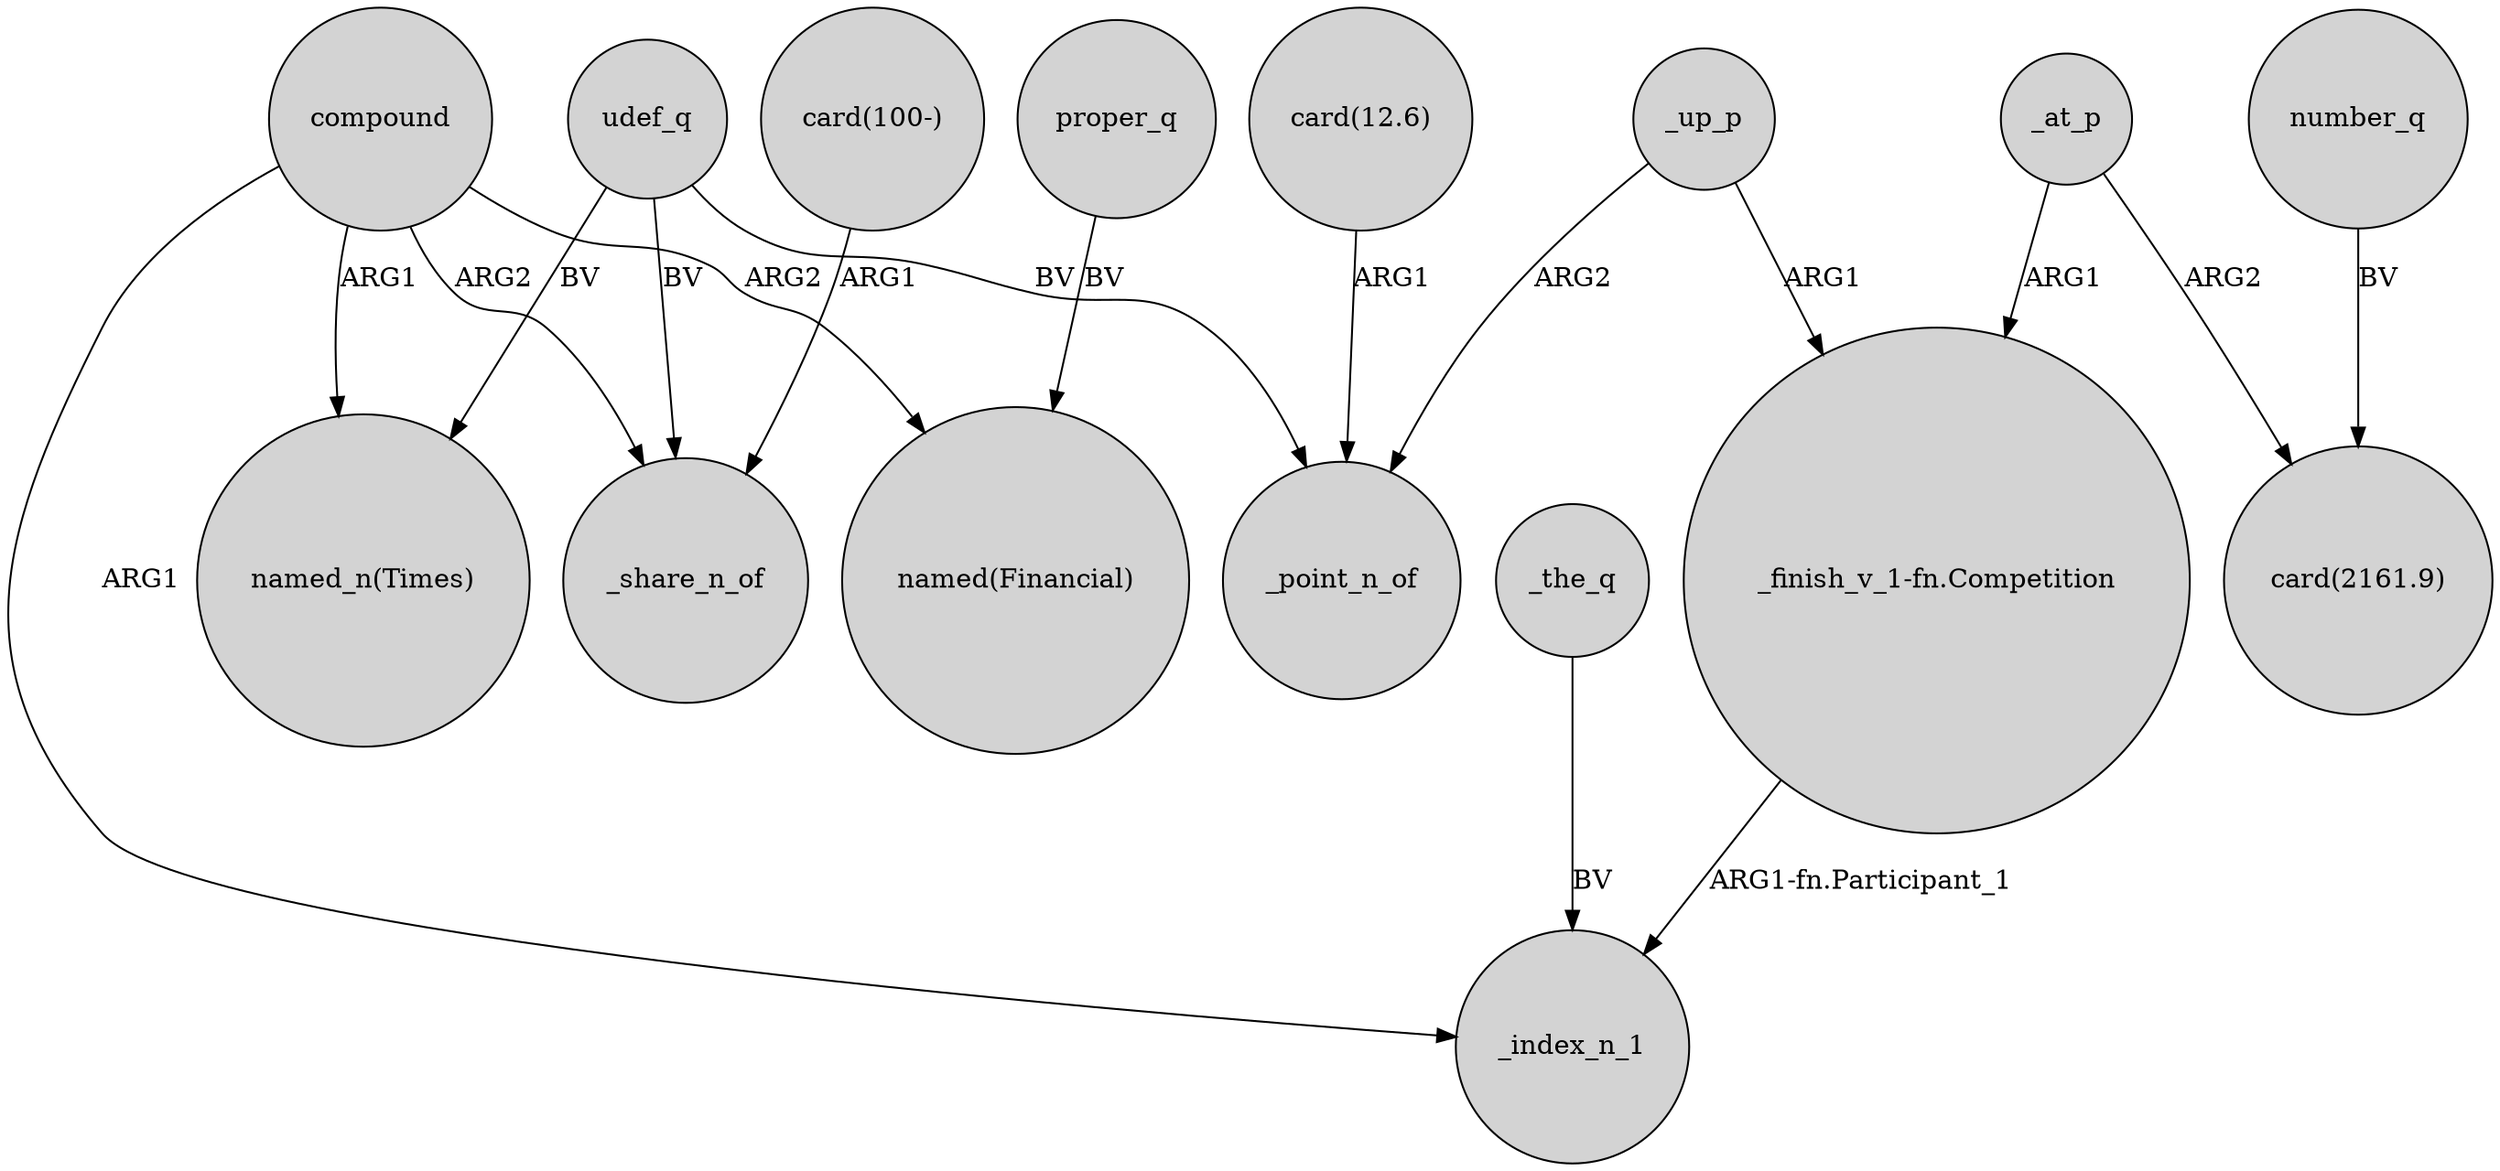 digraph {
	node [shape=circle style=filled]
	compound -> "named_n(Times)" [label=ARG1]
	_at_p -> "card(2161.9)" [label=ARG2]
	compound -> "named(Financial)" [label=ARG2]
	_at_p -> "_finish_v_1-fn.Competition" [label=ARG1]
	_up_p -> "_finish_v_1-fn.Competition" [label=ARG1]
	udef_q -> _share_n_of [label=BV]
	_the_q -> _index_n_1 [label=BV]
	_up_p -> _point_n_of [label=ARG2]
	udef_q -> _point_n_of [label=BV]
	udef_q -> "named_n(Times)" [label=BV]
	number_q -> "card(2161.9)" [label=BV]
	"card(12.6)" -> _point_n_of [label=ARG1]
	proper_q -> "named(Financial)" [label=BV]
	"_finish_v_1-fn.Competition" -> _index_n_1 [label="ARG1-fn.Participant_1"]
	compound -> _share_n_of [label=ARG2]
	compound -> _index_n_1 [label=ARG1]
	"card(100-)" -> _share_n_of [label=ARG1]
}
